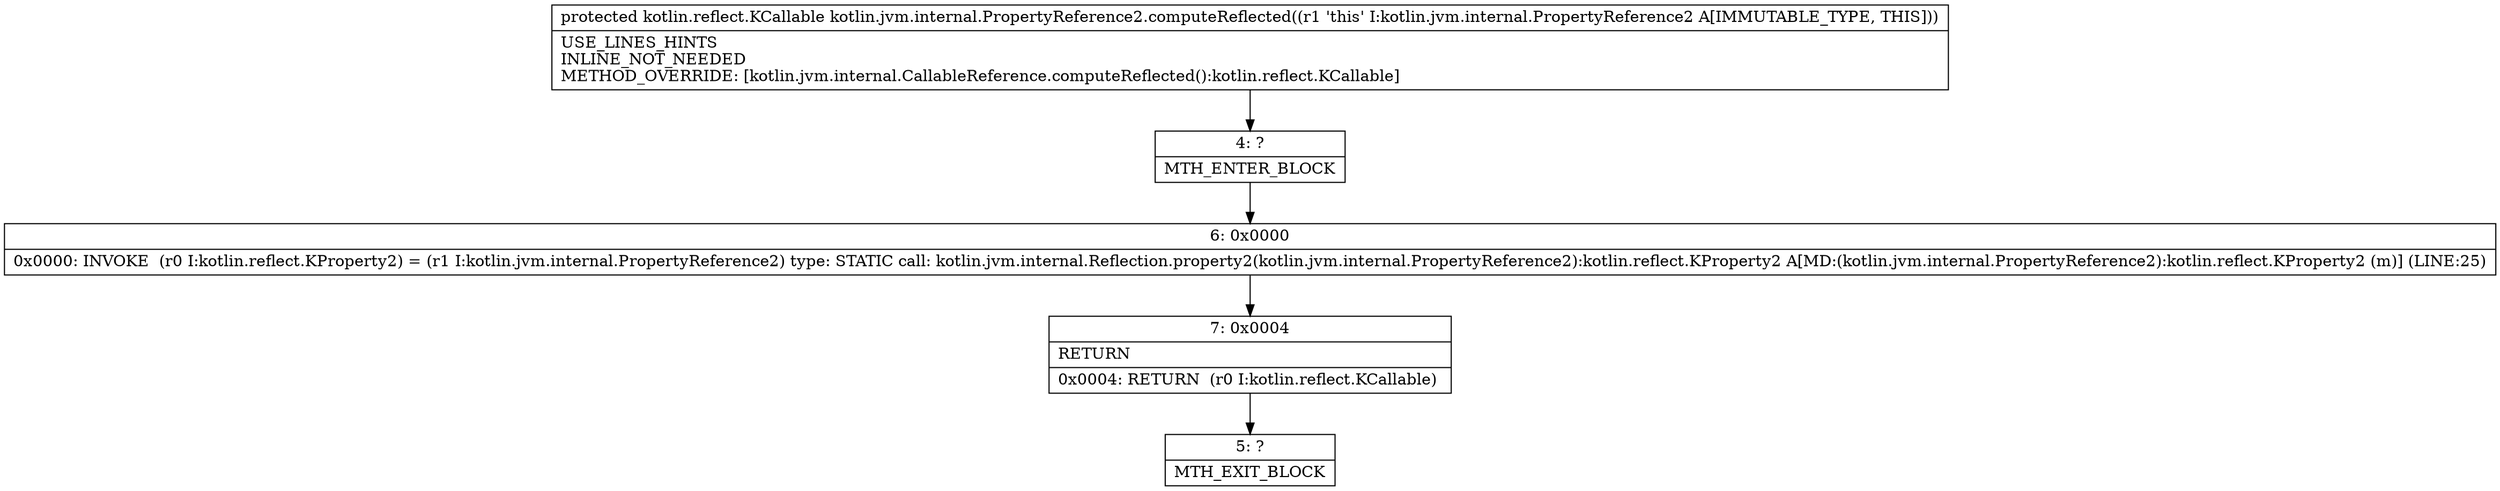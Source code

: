 digraph "CFG forkotlin.jvm.internal.PropertyReference2.computeReflected()Lkotlin\/reflect\/KCallable;" {
Node_4 [shape=record,label="{4\:\ ?|MTH_ENTER_BLOCK\l}"];
Node_6 [shape=record,label="{6\:\ 0x0000|0x0000: INVOKE  (r0 I:kotlin.reflect.KProperty2) = (r1 I:kotlin.jvm.internal.PropertyReference2) type: STATIC call: kotlin.jvm.internal.Reflection.property2(kotlin.jvm.internal.PropertyReference2):kotlin.reflect.KProperty2 A[MD:(kotlin.jvm.internal.PropertyReference2):kotlin.reflect.KProperty2 (m)] (LINE:25)\l}"];
Node_7 [shape=record,label="{7\:\ 0x0004|RETURN\l|0x0004: RETURN  (r0 I:kotlin.reflect.KCallable) \l}"];
Node_5 [shape=record,label="{5\:\ ?|MTH_EXIT_BLOCK\l}"];
MethodNode[shape=record,label="{protected kotlin.reflect.KCallable kotlin.jvm.internal.PropertyReference2.computeReflected((r1 'this' I:kotlin.jvm.internal.PropertyReference2 A[IMMUTABLE_TYPE, THIS]))  | USE_LINES_HINTS\lINLINE_NOT_NEEDED\lMETHOD_OVERRIDE: [kotlin.jvm.internal.CallableReference.computeReflected():kotlin.reflect.KCallable]\l}"];
MethodNode -> Node_4;Node_4 -> Node_6;
Node_6 -> Node_7;
Node_7 -> Node_5;
}

